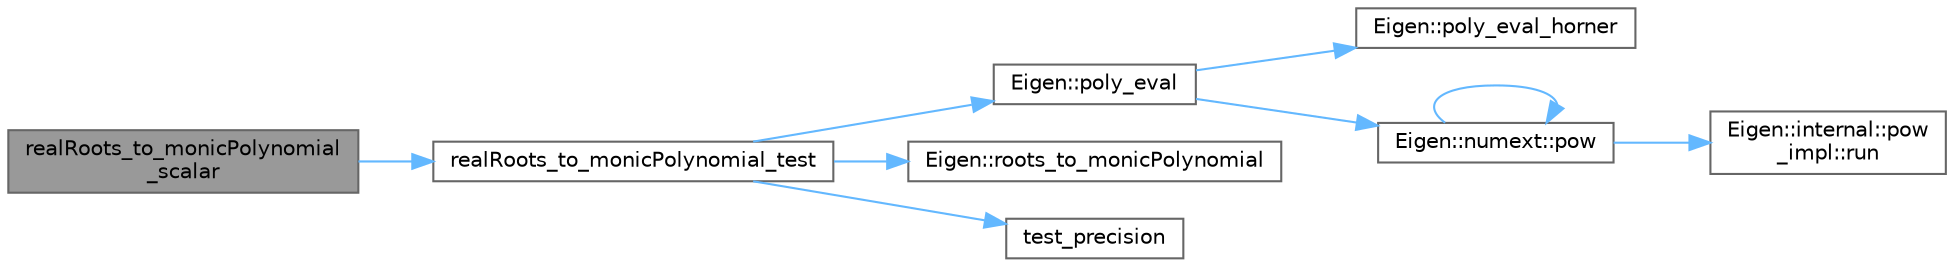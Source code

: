 digraph "realRoots_to_monicPolynomial_scalar"
{
 // LATEX_PDF_SIZE
  bgcolor="transparent";
  edge [fontname=Helvetica,fontsize=10,labelfontname=Helvetica,labelfontsize=10];
  node [fontname=Helvetica,fontsize=10,shape=box,height=0.2,width=0.4];
  rankdir="LR";
  Node1 [id="Node000001",label="realRoots_to_monicPolynomial\l_scalar",height=0.2,width=0.4,color="gray40", fillcolor="grey60", style="filled", fontcolor="black",tooltip=" "];
  Node1 -> Node2 [id="edge9_Node000001_Node000002",color="steelblue1",style="solid",tooltip=" "];
  Node2 [id="Node000002",label="realRoots_to_monicPolynomial_test",height=0.2,width=0.4,color="grey40", fillcolor="white", style="filled",URL="$polynomialutils_8cpp.html#af15a897ad95d75b6e1489f690a5443ed",tooltip=" "];
  Node2 -> Node3 [id="edge10_Node000002_Node000003",color="steelblue1",style="solid",tooltip=" "];
  Node3 [id="Node000003",label="Eigen::poly_eval",height=0.2,width=0.4,color="grey40", fillcolor="white", style="filled",URL="$namespace_eigen.html#adb64ffddaa9e83634e3ab0e3fd3664f5",tooltip=" "];
  Node3 -> Node4 [id="edge11_Node000003_Node000004",color="steelblue1",style="solid",tooltip=" "];
  Node4 [id="Node000004",label="Eigen::poly_eval_horner",height=0.2,width=0.4,color="grey40", fillcolor="white", style="filled",URL="$namespace_eigen.html#aadbf059bc28ce1cf94c57c1454633d40",tooltip=" "];
  Node3 -> Node5 [id="edge12_Node000003_Node000005",color="steelblue1",style="solid",tooltip=" "];
  Node5 [id="Node000005",label="Eigen::numext::pow",height=0.2,width=0.4,color="grey40", fillcolor="white", style="filled",URL="$namespace_eigen_1_1numext.html#a75dd92ce0095ac2b19578912f874b460",tooltip=" "];
  Node5 -> Node5 [id="edge13_Node000005_Node000005",color="steelblue1",style="solid",tooltip=" "];
  Node5 -> Node6 [id="edge14_Node000005_Node000006",color="steelblue1",style="solid",tooltip=" "];
  Node6 [id="Node000006",label="Eigen::internal::pow\l_impl::run",height=0.2,width=0.4,color="grey40", fillcolor="white", style="filled",URL="$struct_eigen_1_1internal_1_1pow__impl.html#a32a2e7c777738cc69bcf9021d35e9bc1",tooltip=" "];
  Node2 -> Node7 [id="edge15_Node000002_Node000007",color="steelblue1",style="solid",tooltip=" "];
  Node7 [id="Node000007",label="Eigen::roots_to_monicPolynomial",height=0.2,width=0.4,color="grey40", fillcolor="white", style="filled",URL="$namespace_eigen.html#afbc3648f7ef67db3d5d04454fc1257fd",tooltip=" "];
  Node2 -> Node8 [id="edge16_Node000002_Node000008",color="steelblue1",style="solid",tooltip=" "];
  Node8 [id="Node000008",label="test_precision",height=0.2,width=0.4,color="grey40", fillcolor="white", style="filled",URL="$spbenchsolver_8h.html#ac873ccd2d8b50aa74f31783a38ba5d99",tooltip=" "];
}
